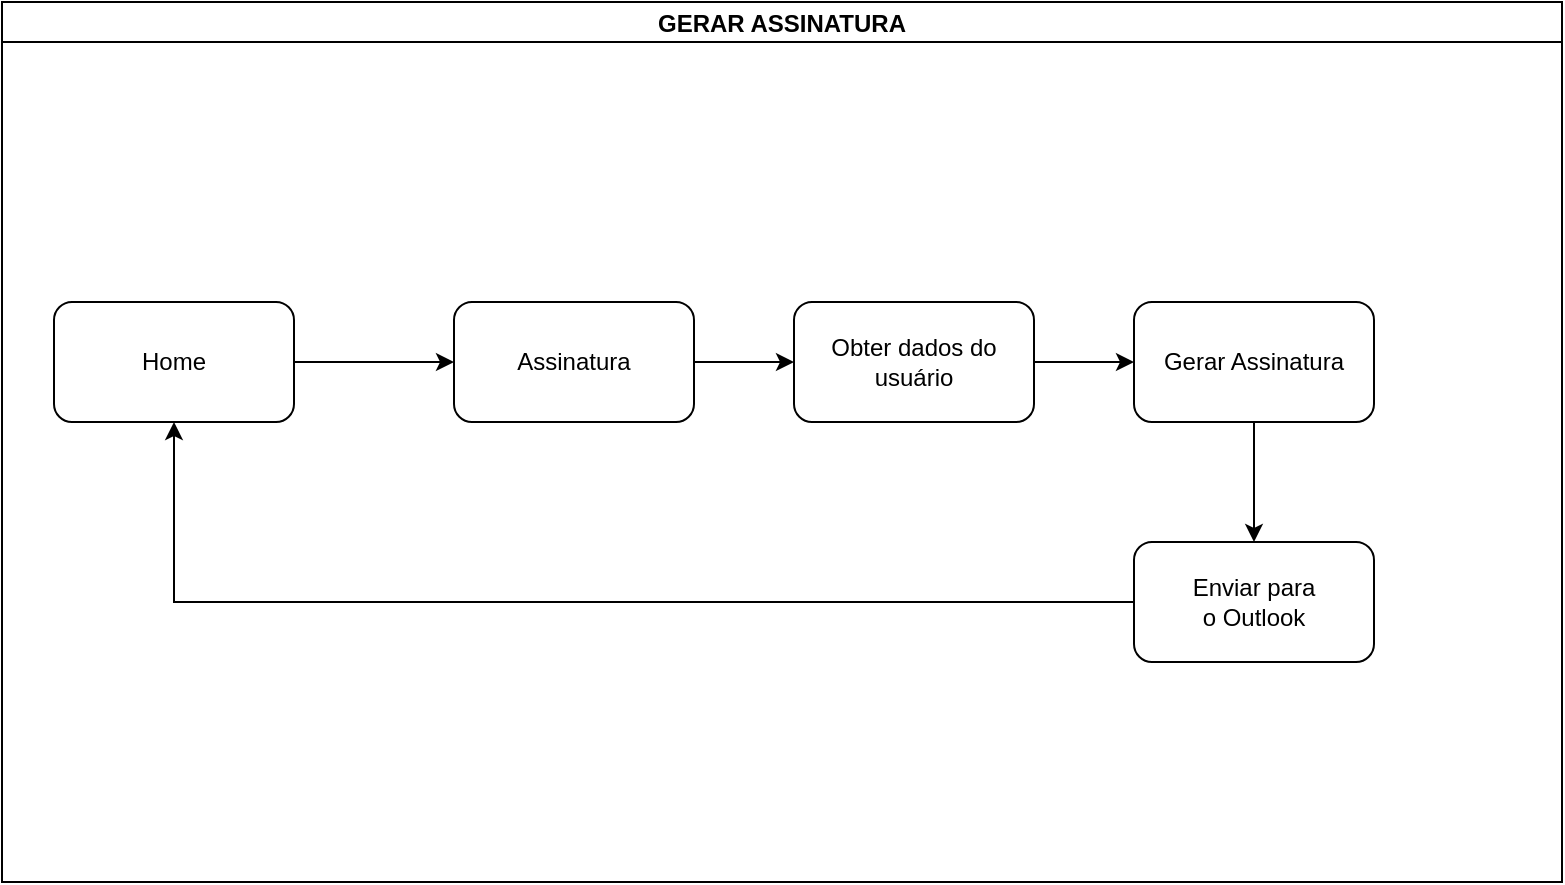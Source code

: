 <mxfile version="21.6.5" type="device">
  <diagram name="Página-1" id="yJ6WDDQ8qH0IbtRZHyPi">
    <mxGraphModel dx="1036" dy="606" grid="1" gridSize="10" guides="1" tooltips="1" connect="1" arrows="1" fold="1" page="1" pageScale="1" pageWidth="827" pageHeight="1169" math="0" shadow="0">
      <root>
        <mxCell id="0" />
        <mxCell id="1" parent="0" />
        <mxCell id="IlMcHz5qWKoJcGcjknBI-1" value="GERAR ASSINATURA" style="swimlane;startSize=20;horizontal=1;containerType=tree;newEdgeStyle={&quot;edgeStyle&quot;:&quot;elbowEdgeStyle&quot;,&quot;startArrow&quot;:&quot;none&quot;,&quot;endArrow&quot;:&quot;none&quot;};" vertex="1" parent="1">
          <mxGeometry x="24" y="40" width="780" height="440" as="geometry" />
        </mxCell>
        <mxCell id="IlMcHz5qWKoJcGcjknBI-8" value="Home" style="rounded=1;whiteSpace=wrap;html=1;" vertex="1" parent="IlMcHz5qWKoJcGcjknBI-1">
          <mxGeometry x="26" y="150" width="120" height="60" as="geometry" />
        </mxCell>
        <mxCell id="IlMcHz5qWKoJcGcjknBI-9" value="" style="edgeStyle=orthogonalEdgeStyle;rounded=0;orthogonalLoop=1;jettySize=auto;html=1;" edge="1" source="IlMcHz5qWKoJcGcjknBI-8" target="IlMcHz5qWKoJcGcjknBI-10" parent="IlMcHz5qWKoJcGcjknBI-1">
          <mxGeometry relative="1" as="geometry" />
        </mxCell>
        <mxCell id="IlMcHz5qWKoJcGcjknBI-10" value="Assinatura" style="rounded=1;whiteSpace=wrap;html=1;" vertex="1" parent="IlMcHz5qWKoJcGcjknBI-1">
          <mxGeometry x="226" y="150" width="120" height="60" as="geometry" />
        </mxCell>
        <mxCell id="IlMcHz5qWKoJcGcjknBI-15" value="" style="edgeStyle=orthogonalEdgeStyle;rounded=0;orthogonalLoop=1;jettySize=auto;html=1;" edge="1" target="IlMcHz5qWKoJcGcjknBI-16" source="IlMcHz5qWKoJcGcjknBI-10" parent="IlMcHz5qWKoJcGcjknBI-1">
          <mxGeometry relative="1" as="geometry">
            <mxPoint x="170" y="210" as="sourcePoint" />
          </mxGeometry>
        </mxCell>
        <mxCell id="IlMcHz5qWKoJcGcjknBI-16" value="Obter dados do usuário" style="rounded=1;whiteSpace=wrap;html=1;" vertex="1" parent="IlMcHz5qWKoJcGcjknBI-1">
          <mxGeometry x="396" y="150" width="120" height="60" as="geometry" />
        </mxCell>
        <mxCell id="IlMcHz5qWKoJcGcjknBI-17" value="" style="edgeStyle=orthogonalEdgeStyle;rounded=0;orthogonalLoop=1;jettySize=auto;html=1;" edge="1" target="IlMcHz5qWKoJcGcjknBI-18" source="IlMcHz5qWKoJcGcjknBI-16" parent="IlMcHz5qWKoJcGcjknBI-1">
          <mxGeometry relative="1" as="geometry">
            <mxPoint x="370" y="210" as="sourcePoint" />
          </mxGeometry>
        </mxCell>
        <mxCell id="IlMcHz5qWKoJcGcjknBI-23" style="edgeStyle=orthogonalEdgeStyle;rounded=0;orthogonalLoop=1;jettySize=auto;html=1;entryX=0.5;entryY=0;entryDx=0;entryDy=0;" edge="1" parent="IlMcHz5qWKoJcGcjknBI-1" source="IlMcHz5qWKoJcGcjknBI-18" target="IlMcHz5qWKoJcGcjknBI-20">
          <mxGeometry relative="1" as="geometry">
            <mxPoint x="626" y="260" as="targetPoint" />
          </mxGeometry>
        </mxCell>
        <mxCell id="IlMcHz5qWKoJcGcjknBI-18" value="Gerar Assinatura" style="rounded=1;whiteSpace=wrap;html=1;" vertex="1" parent="IlMcHz5qWKoJcGcjknBI-1">
          <mxGeometry x="566" y="150" width="120" height="60" as="geometry" />
        </mxCell>
        <mxCell id="IlMcHz5qWKoJcGcjknBI-22" style="edgeStyle=orthogonalEdgeStyle;rounded=0;orthogonalLoop=1;jettySize=auto;html=1;entryX=0.5;entryY=1;entryDx=0;entryDy=0;" edge="1" parent="IlMcHz5qWKoJcGcjknBI-1" source="IlMcHz5qWKoJcGcjknBI-20" target="IlMcHz5qWKoJcGcjknBI-8">
          <mxGeometry relative="1" as="geometry" />
        </mxCell>
        <mxCell id="IlMcHz5qWKoJcGcjknBI-20" value="Enviar para &lt;br&gt;o Outlook&lt;br&gt;" style="rounded=1;whiteSpace=wrap;html=1;" vertex="1" parent="IlMcHz5qWKoJcGcjknBI-1">
          <mxGeometry x="566" y="270" width="120" height="60" as="geometry" />
        </mxCell>
      </root>
    </mxGraphModel>
  </diagram>
</mxfile>
